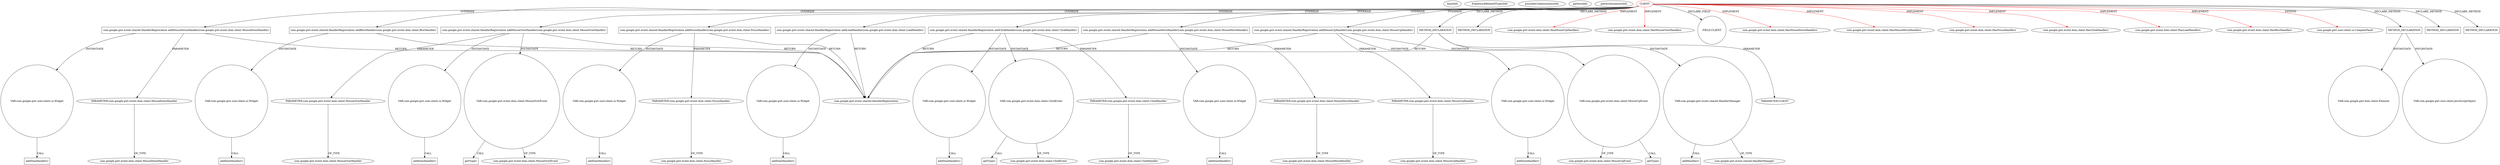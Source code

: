 digraph {
baseInfo[graphId=1498,category="pattern",isAnonymous=false,possibleRelation=false]
frameworkRelatedTypesInfo[0="com.google.gwt.event.dom.client.HasMouseMoveHandlers",1="com.google.gwt.event.dom.client.HasFocusHandlers",2="com.google.gwt.event.dom.client.HasClickHandlers",3="com.google.gwt.event.dom.client.HasBlurHandlers",4="com.google.gwt.event.dom.client.HasMouseUpHandlers",5="com.google.gwt.user.client.ui.ComplexPanel",6="com.google.gwt.event.dom.client.HasMouseDownHandlers",7="com.google.gwt.event.dom.client.HasLoadHandlers",8="com.google.gwt.event.dom.client.HasMouseOverHandlers"]
possibleCollaborationsInfo[]
patternInfo[frequency=3.0,patternRootClient=0]
patternInstancesInfo[0="mguiral-GwtSvgLib~/mguiral-GwtSvgLib/GwtSvgLib-master/src/gwt/html5/svg/client/user/ui/SVGSymbolWidget.java~SVGSymbolWidget~3998",1="mguiral-GwtSvgLib~/mguiral-GwtSvgLib/GwtSvgLib-master/src/gwt/html5/svg/client/user/ui/SVGGraphicalWidget.java~SVGGraphicalWidget~3974",2="mguiral-GwtSvgLib~/mguiral-GwtSvgLib/GwtSvgLib-master/src/gwt/html5/svg/client/user/ui/SVGSwitchWidget.java~SVGSwitchWidget~4001"]
44[label="com.google.gwt.event.shared.HandlerRegistration addMouseDownHandler(com.google.gwt.event.dom.client.MouseDownHandler)",vertexType="OVERRIDING_METHOD_DECLARATION",isFrameworkType=false,shape=box]
46[label="PARAMETER:com.google.gwt.event.dom.client.MouseDownHandler",vertexType="PARAMETER_DECLARATION",isFrameworkType=false]
47[label="com.google.gwt.event.dom.client.MouseDownHandler",vertexType="FRAMEWORK_INTERFACE_TYPE",isFrameworkType=false]
0[label="CLIENT",vertexType="ROOT_CLIENT_CLASS_DECLARATION",isFrameworkType=false,color=red]
24[label="com.google.gwt.event.shared.HandlerRegistration addBlurHandler(com.google.gwt.event.dom.client.BlurHandler)",vertexType="OVERRIDING_METHOD_DECLARATION",isFrameworkType=false,shape=box]
64[label="com.google.gwt.event.shared.HandlerRegistration addMouseOverHandler(com.google.gwt.event.dom.client.MouseOverHandler)",vertexType="OVERRIDING_METHOD_DECLARATION",isFrameworkType=false,shape=box]
66[label="PARAMETER:com.google.gwt.event.dom.client.MouseOverHandler",vertexType="PARAMETER_DECLARATION",isFrameworkType=false]
15[label="com.google.gwt.event.shared.HandlerRegistration",vertexType="FRAMEWORK_INTERFACE_TYPE",isFrameworkType=false]
14[label="com.google.gwt.event.shared.HandlerRegistration addFocusHandler(com.google.gwt.event.dom.client.FocusHandler)",vertexType="OVERRIDING_METHOD_DECLARATION",isFrameworkType=false,shape=box]
16[label="PARAMETER:com.google.gwt.event.dom.client.FocusHandler",vertexType="PARAMETER_DECLARATION",isFrameworkType=false]
17[label="com.google.gwt.event.dom.client.FocusHandler",vertexType="FRAMEWORK_INTERFACE_TYPE",isFrameworkType=false]
67[label="com.google.gwt.event.dom.client.MouseOverHandler",vertexType="FRAMEWORK_INTERFACE_TYPE",isFrameworkType=false]
34[label="com.google.gwt.event.shared.HandlerRegistration addClickHandler(com.google.gwt.event.dom.client.ClickHandler)",vertexType="OVERRIDING_METHOD_DECLARATION",isFrameworkType=false,shape=box]
36[label="PARAMETER:com.google.gwt.event.dom.client.ClickHandler",vertexType="PARAMETER_DECLARATION",isFrameworkType=false]
37[label="com.google.gwt.event.dom.client.ClickHandler",vertexType="FRAMEWORK_INTERFACE_TYPE",isFrameworkType=false]
74[label="com.google.gwt.event.shared.HandlerRegistration addMouseMoveHandler(com.google.gwt.event.dom.client.MouseMoveHandler)",vertexType="OVERRIDING_METHOD_DECLARATION",isFrameworkType=false,shape=box]
76[label="PARAMETER:com.google.gwt.event.dom.client.MouseMoveHandler",vertexType="PARAMETER_DECLARATION",isFrameworkType=false]
77[label="com.google.gwt.event.dom.client.MouseMoveHandler",vertexType="FRAMEWORK_INTERFACE_TYPE",isFrameworkType=false]
54[label="com.google.gwt.event.shared.HandlerRegistration addMouseUpHandler(com.google.gwt.event.dom.client.MouseUpHandler)",vertexType="OVERRIDING_METHOD_DECLARATION",isFrameworkType=false,shape=box]
56[label="PARAMETER:com.google.gwt.event.dom.client.MouseUpHandler",vertexType="PARAMETER_DECLARATION",isFrameworkType=false]
57[label="com.google.gwt.event.dom.client.MouseUpHandler",vertexType="FRAMEWORK_INTERFACE_TYPE",isFrameworkType=false]
136[label="METHOD_DECLARATION",vertexType="CLIENT_METHOD_DECLARATION",isFrameworkType=false,shape=box]
6[label="com.google.gwt.event.dom.client.HasMouseUpHandlers",vertexType="FRAMEWORK_INTERFACE_TYPE",isFrameworkType=false]
7[label="com.google.gwt.event.dom.client.HasMouseOverHandlers",vertexType="FRAMEWORK_INTERFACE_TYPE",isFrameworkType=false]
41[label="VAR:com.google.gwt.event.dom.client.ClickEvent",vertexType="VARIABLE_EXPRESION",isFrameworkType=false,shape=circle]
42[label="getType()",vertexType="INSIDE_CALL",isFrameworkType=false,shape=box]
43[label="com.google.gwt.event.dom.client.ClickEvent",vertexType="FRAMEWORK_CLASS_TYPE",isFrameworkType=false]
11[label="FIELD:CLIENT",vertexType="FIELD_DECLARATION",isFrameworkType=false,shape=circle]
94[label="com.google.gwt.event.shared.HandlerRegistration addLoadHandler(com.google.gwt.event.dom.client.LoadHandler)",vertexType="OVERRIDING_METHOD_DECLARATION",isFrameworkType=false,shape=box]
5[label="com.google.gwt.event.dom.client.HasMouseDownHandlers",vertexType="FRAMEWORK_INTERFACE_TYPE",isFrameworkType=false]
8[label="com.google.gwt.event.dom.client.HasMouseMoveHandlers",vertexType="FRAMEWORK_INTERFACE_TYPE",isFrameworkType=false]
2[label="com.google.gwt.event.dom.client.HasFocusHandlers",vertexType="FRAMEWORK_INTERFACE_TYPE",isFrameworkType=false]
4[label="com.google.gwt.event.dom.client.HasClickHandlers",vertexType="FRAMEWORK_INTERFACE_TYPE",isFrameworkType=false]
10[label="com.google.gwt.event.dom.client.HasLoadHandlers",vertexType="FRAMEWORK_INTERFACE_TYPE",isFrameworkType=false]
3[label="com.google.gwt.event.dom.client.HasBlurHandlers",vertexType="FRAMEWORK_INTERFACE_TYPE",isFrameworkType=false]
58[label="VAR:com.google.gwt.user.client.ui.Widget",vertexType="VARIABLE_EXPRESION",isFrameworkType=false,shape=circle]
59[label="addDomHandler()",vertexType="INSIDE_CALL",isFrameworkType=false,shape=box]
18[label="VAR:com.google.gwt.user.client.ui.Widget",vertexType="VARIABLE_EXPRESION",isFrameworkType=false,shape=circle]
19[label="addDomHandler()",vertexType="INSIDE_CALL",isFrameworkType=false,shape=box]
48[label="VAR:com.google.gwt.user.client.ui.Widget",vertexType="VARIABLE_EXPRESION",isFrameworkType=false,shape=circle]
49[label="addDomHandler()",vertexType="INSIDE_CALL",isFrameworkType=false,shape=box]
98[label="VAR:com.google.gwt.user.client.ui.Widget",vertexType="VARIABLE_EXPRESION",isFrameworkType=false,shape=circle]
99[label="addDomHandler()",vertexType="INSIDE_CALL",isFrameworkType=false,shape=box]
38[label="VAR:com.google.gwt.user.client.ui.Widget",vertexType="VARIABLE_EXPRESION",isFrameworkType=false,shape=circle]
39[label="addDomHandler()",vertexType="INSIDE_CALL",isFrameworkType=false,shape=box]
78[label="VAR:com.google.gwt.user.client.ui.Widget",vertexType="VARIABLE_EXPRESION",isFrameworkType=false,shape=circle]
79[label="addDomHandler()",vertexType="INSIDE_CALL",isFrameworkType=false,shape=box]
28[label="VAR:com.google.gwt.user.client.ui.Widget",vertexType="VARIABLE_EXPRESION",isFrameworkType=false,shape=circle]
29[label="addDomHandler()",vertexType="INSIDE_CALL",isFrameworkType=false,shape=box]
68[label="VAR:com.google.gwt.user.client.ui.Widget",vertexType="VARIABLE_EXPRESION",isFrameworkType=false,shape=circle]
69[label="addDomHandler()",vertexType="INSIDE_CALL",isFrameworkType=false,shape=box]
71[label="VAR:com.google.gwt.event.dom.client.MouseOverEvent",vertexType="VARIABLE_EXPRESION",isFrameworkType=false,shape=circle]
72[label="getType()",vertexType="INSIDE_CALL",isFrameworkType=false,shape=box]
73[label="com.google.gwt.event.dom.client.MouseOverEvent",vertexType="FRAMEWORK_CLASS_TYPE",isFrameworkType=false]
61[label="VAR:com.google.gwt.event.dom.client.MouseUpEvent",vertexType="VARIABLE_EXPRESION",isFrameworkType=false,shape=circle]
63[label="com.google.gwt.event.dom.client.MouseUpEvent",vertexType="FRAMEWORK_CLASS_TYPE",isFrameworkType=false]
62[label="getType()",vertexType="INSIDE_CALL",isFrameworkType=false,shape=box]
1[label="com.google.gwt.user.client.ui.ComplexPanel",vertexType="FRAMEWORK_CLASS_TYPE",isFrameworkType=false]
104[label="METHOD_DECLARATION",vertexType="CLIENT_METHOD_DECLARATION",isFrameworkType=false,shape=box]
109[label="VAR:com.google.gwt.event.shared.HandlerManager",vertexType="VARIABLE_EXPRESION",isFrameworkType=false,shape=circle]
110[label="addHandler()",vertexType="INSIDE_CALL",isFrameworkType=false,shape=box]
111[label="com.google.gwt.event.shared.HandlerManager",vertexType="FRAMEWORK_CLASS_TYPE",isFrameworkType=false]
106[label="PARAMETER:CLIENT",vertexType="PARAMETER_DECLARATION",isFrameworkType=false]
119[label="METHOD_DECLARATION",vertexType="CLIENT_METHOD_DECLARATION",isFrameworkType=false,shape=box]
125[label="VAR:com.google.gwt.dom.client.Element",vertexType="VARIABLE_EXPRESION",isFrameworkType=false,shape=circle]
122[label="VAR:com.google.gwt.core.client.JavaScriptObject",vertexType="VARIABLE_EXPRESION",isFrameworkType=false,shape=circle]
112[label="METHOD_DECLARATION",vertexType="CLIENT_METHOD_DECLARATION",isFrameworkType=false,shape=box]
139[label="METHOD_DECLARATION",vertexType="CLIENT_METHOD_DECLARATION",isFrameworkType=false,shape=box]
66->67[label="OF_TYPE"]
14->15[label="RETURN"]
74->15[label="RETURN"]
64->66[label="PARAMETER"]
0->8[label="IMPLEMENT",color=red]
64->68[label="INSTANTIATE"]
0->2[label="IMPLEMENT",color=red]
56->57[label="OF_TYPE"]
64->15[label="RETURN"]
104->15[label="RETURN"]
0->44[label="OVERRIDE"]
0->4[label="IMPLEMENT",color=red]
78->79[label="CALL"]
98->99[label="CALL"]
0->94[label="OVERRIDE"]
46->47[label="OF_TYPE"]
41->43[label="OF_TYPE"]
71->72[label="CALL"]
0->139[label="DECLARE_METHOD"]
119->125[label="INSTANTIATE"]
54->61[label="INSTANTIATE"]
58->59[label="CALL"]
0->74[label="OVERRIDE"]
41->42[label="CALL"]
44->15[label="RETURN"]
0->14[label="OVERRIDE"]
34->15[label="RETURN"]
0->136[label="DECLARE_METHOD"]
76->77[label="OF_TYPE"]
109->111[label="OF_TYPE"]
0->64[label="OVERRIDE"]
14->16[label="PARAMETER"]
94->98[label="INSTANTIATE"]
94->15[label="RETURN"]
0->54[label="OVERRIDE"]
71->73[label="OF_TYPE"]
0->3[label="IMPLEMENT",color=red]
0->34[label="OVERRIDE"]
0->6[label="IMPLEMENT",color=red]
24->28[label="INSTANTIATE"]
109->110[label="CALL"]
68->69[label="CALL"]
61->62[label="CALL"]
44->46[label="PARAMETER"]
0->1[label="EXTEND",color=red]
44->48[label="INSTANTIATE"]
0->112[label="DECLARE_METHOD"]
0->119[label="DECLARE_METHOD"]
74->76[label="PARAMETER"]
38->39[label="CALL"]
18->19[label="CALL"]
74->78[label="INSTANTIATE"]
0->5[label="IMPLEMENT",color=red]
16->17[label="OF_TYPE"]
34->36[label="PARAMETER"]
0->11[label="DECLARE_FIELD"]
0->24[label="OVERRIDE"]
24->15[label="RETURN"]
0->104[label="DECLARE_METHOD"]
61->63[label="OF_TYPE"]
14->18[label="INSTANTIATE"]
0->10[label="IMPLEMENT",color=red]
104->106[label="PARAMETER"]
0->7[label="IMPLEMENT",color=red]
54->15[label="RETURN"]
34->38[label="INSTANTIATE"]
34->41[label="INSTANTIATE"]
54->58[label="INSTANTIATE"]
64->71[label="INSTANTIATE"]
48->49[label="CALL"]
104->109[label="INSTANTIATE"]
28->29[label="CALL"]
36->37[label="OF_TYPE"]
119->122[label="INSTANTIATE"]
54->56[label="PARAMETER"]
}
